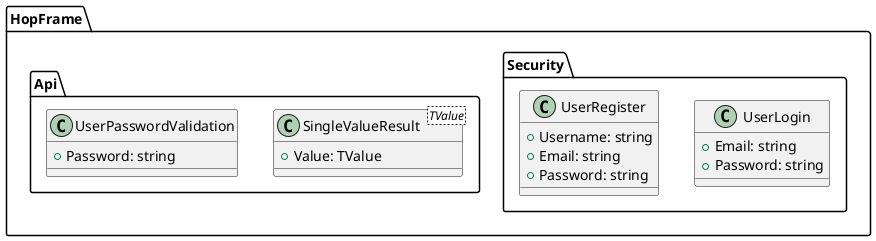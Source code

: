 @startuml ApiModels

namespace HopFrame.Security {
    class UserLogin {
        +Email: string
        +Password: string
    }
    
    class UserRegister {
        +Username: string
        +Email: string
        +Password: string
    }
}

namespace HopFrame.Api {
    class SingleValueResult<TValue> {
        +Value: TValue
    }
    
    class UserPasswordValidation {
        +Password: string
    }
}

@enduml